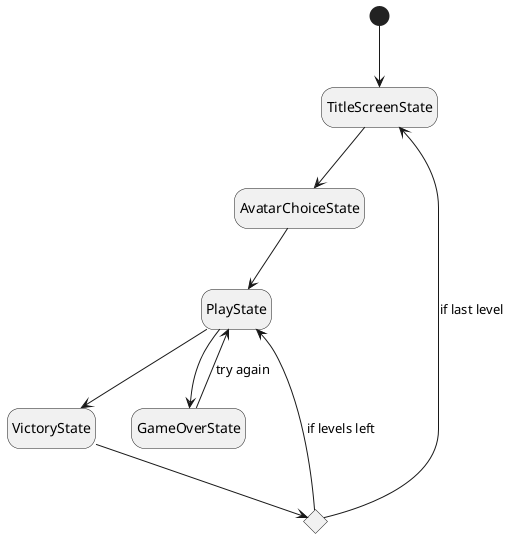 @startuml The Leapin' Kitchen

hide empty description
skinparam monochrome true

[*] --> TitleScreenState
TitleScreenState --> AvatarChoiceState
AvatarChoiceState --> PlayState
PlayState --> VictoryState
PlayState --> GameOverState
GameOverState --> PlayState: try again
state if_state <<choice>>
VictoryState --> if_state
if_state --> TitleScreenState: if last level
if_state --> PlayState : if levels left

@enduml
